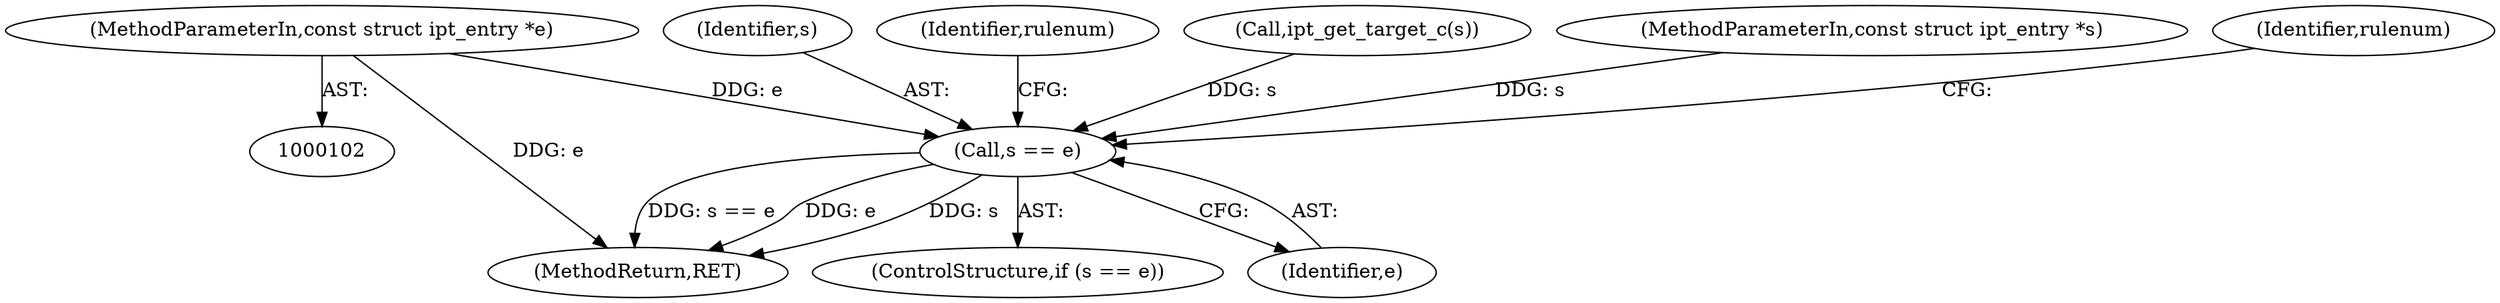 digraph "0_linux_54d83fc74aa9ec72794373cb47432c5f7fb1a309_5@pointer" {
"1000104" [label="(MethodParameterIn,const struct ipt_entry *e)"];
"1000148" [label="(Call,s == e)"];
"1000149" [label="(Identifier,s)"];
"1000154" [label="(Identifier,rulenum)"];
"1000115" [label="(Call,ipt_get_target_c(s))"];
"1000213" [label="(MethodReturn,RET)"];
"1000103" [label="(MethodParameterIn,const struct ipt_entry *s)"];
"1000147" [label="(ControlStructure,if (s == e))"];
"1000104" [label="(MethodParameterIn,const struct ipt_entry *e)"];
"1000150" [label="(Identifier,e)"];
"1000148" [label="(Call,s == e)"];
"1000210" [label="(Identifier,rulenum)"];
"1000104" -> "1000102"  [label="AST: "];
"1000104" -> "1000213"  [label="DDG: e"];
"1000104" -> "1000148"  [label="DDG: e"];
"1000148" -> "1000147"  [label="AST: "];
"1000148" -> "1000150"  [label="CFG: "];
"1000149" -> "1000148"  [label="AST: "];
"1000150" -> "1000148"  [label="AST: "];
"1000154" -> "1000148"  [label="CFG: "];
"1000210" -> "1000148"  [label="CFG: "];
"1000148" -> "1000213"  [label="DDG: s"];
"1000148" -> "1000213"  [label="DDG: s == e"];
"1000148" -> "1000213"  [label="DDG: e"];
"1000115" -> "1000148"  [label="DDG: s"];
"1000103" -> "1000148"  [label="DDG: s"];
}
